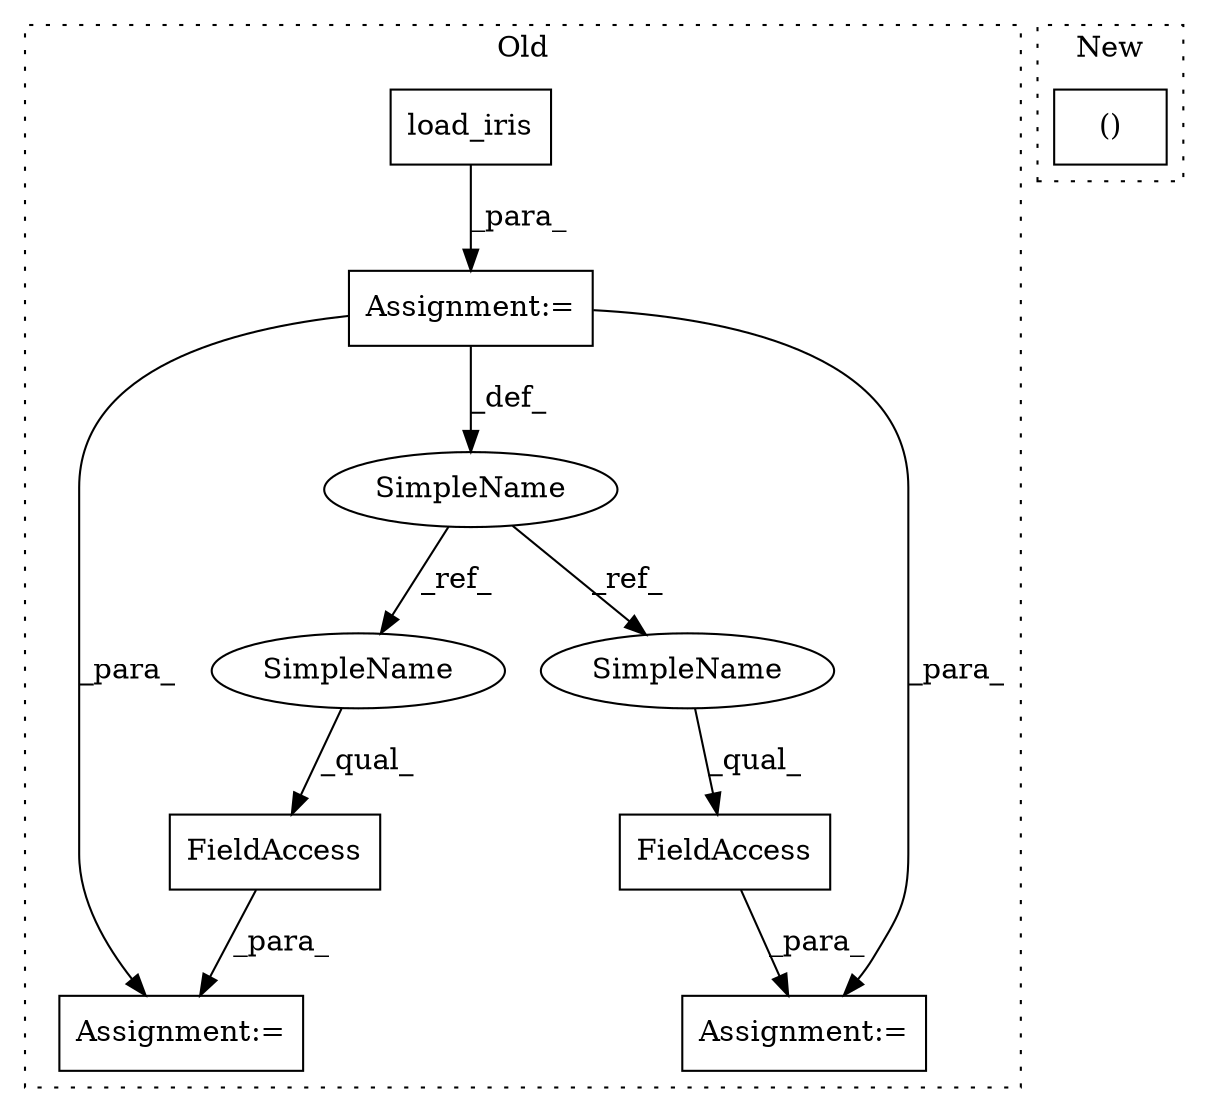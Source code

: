 digraph G {
subgraph cluster0 {
1 [label="load_iris" a="32" s="9535" l="11" shape="box"];
3 [label="Assignment:=" a="7" s="9534" l="1" shape="box"];
4 [label="FieldAccess" a="22" s="9554" l="9" shape="box"];
5 [label="SimpleName" a="42" s="9530" l="4" shape="ellipse"];
6 [label="FieldAccess" a="22" s="9571" l="11" shape="box"];
7 [label="Assignment:=" a="7" s="9570" l="1" shape="box"];
8 [label="Assignment:=" a="7" s="9553" l="1" shape="box"];
9 [label="SimpleName" a="42" s="9554" l="4" shape="ellipse"];
10 [label="SimpleName" a="42" s="9571" l="4" shape="ellipse"];
label = "Old";
style="dotted";
}
subgraph cluster1 {
2 [label="()" a="106" s="10308" l="15" shape="box"];
label = "New";
style="dotted";
}
1 -> 3 [label="_para_"];
3 -> 8 [label="_para_"];
3 -> 5 [label="_def_"];
3 -> 7 [label="_para_"];
4 -> 8 [label="_para_"];
5 -> 9 [label="_ref_"];
5 -> 10 [label="_ref_"];
6 -> 7 [label="_para_"];
9 -> 4 [label="_qual_"];
10 -> 6 [label="_qual_"];
}